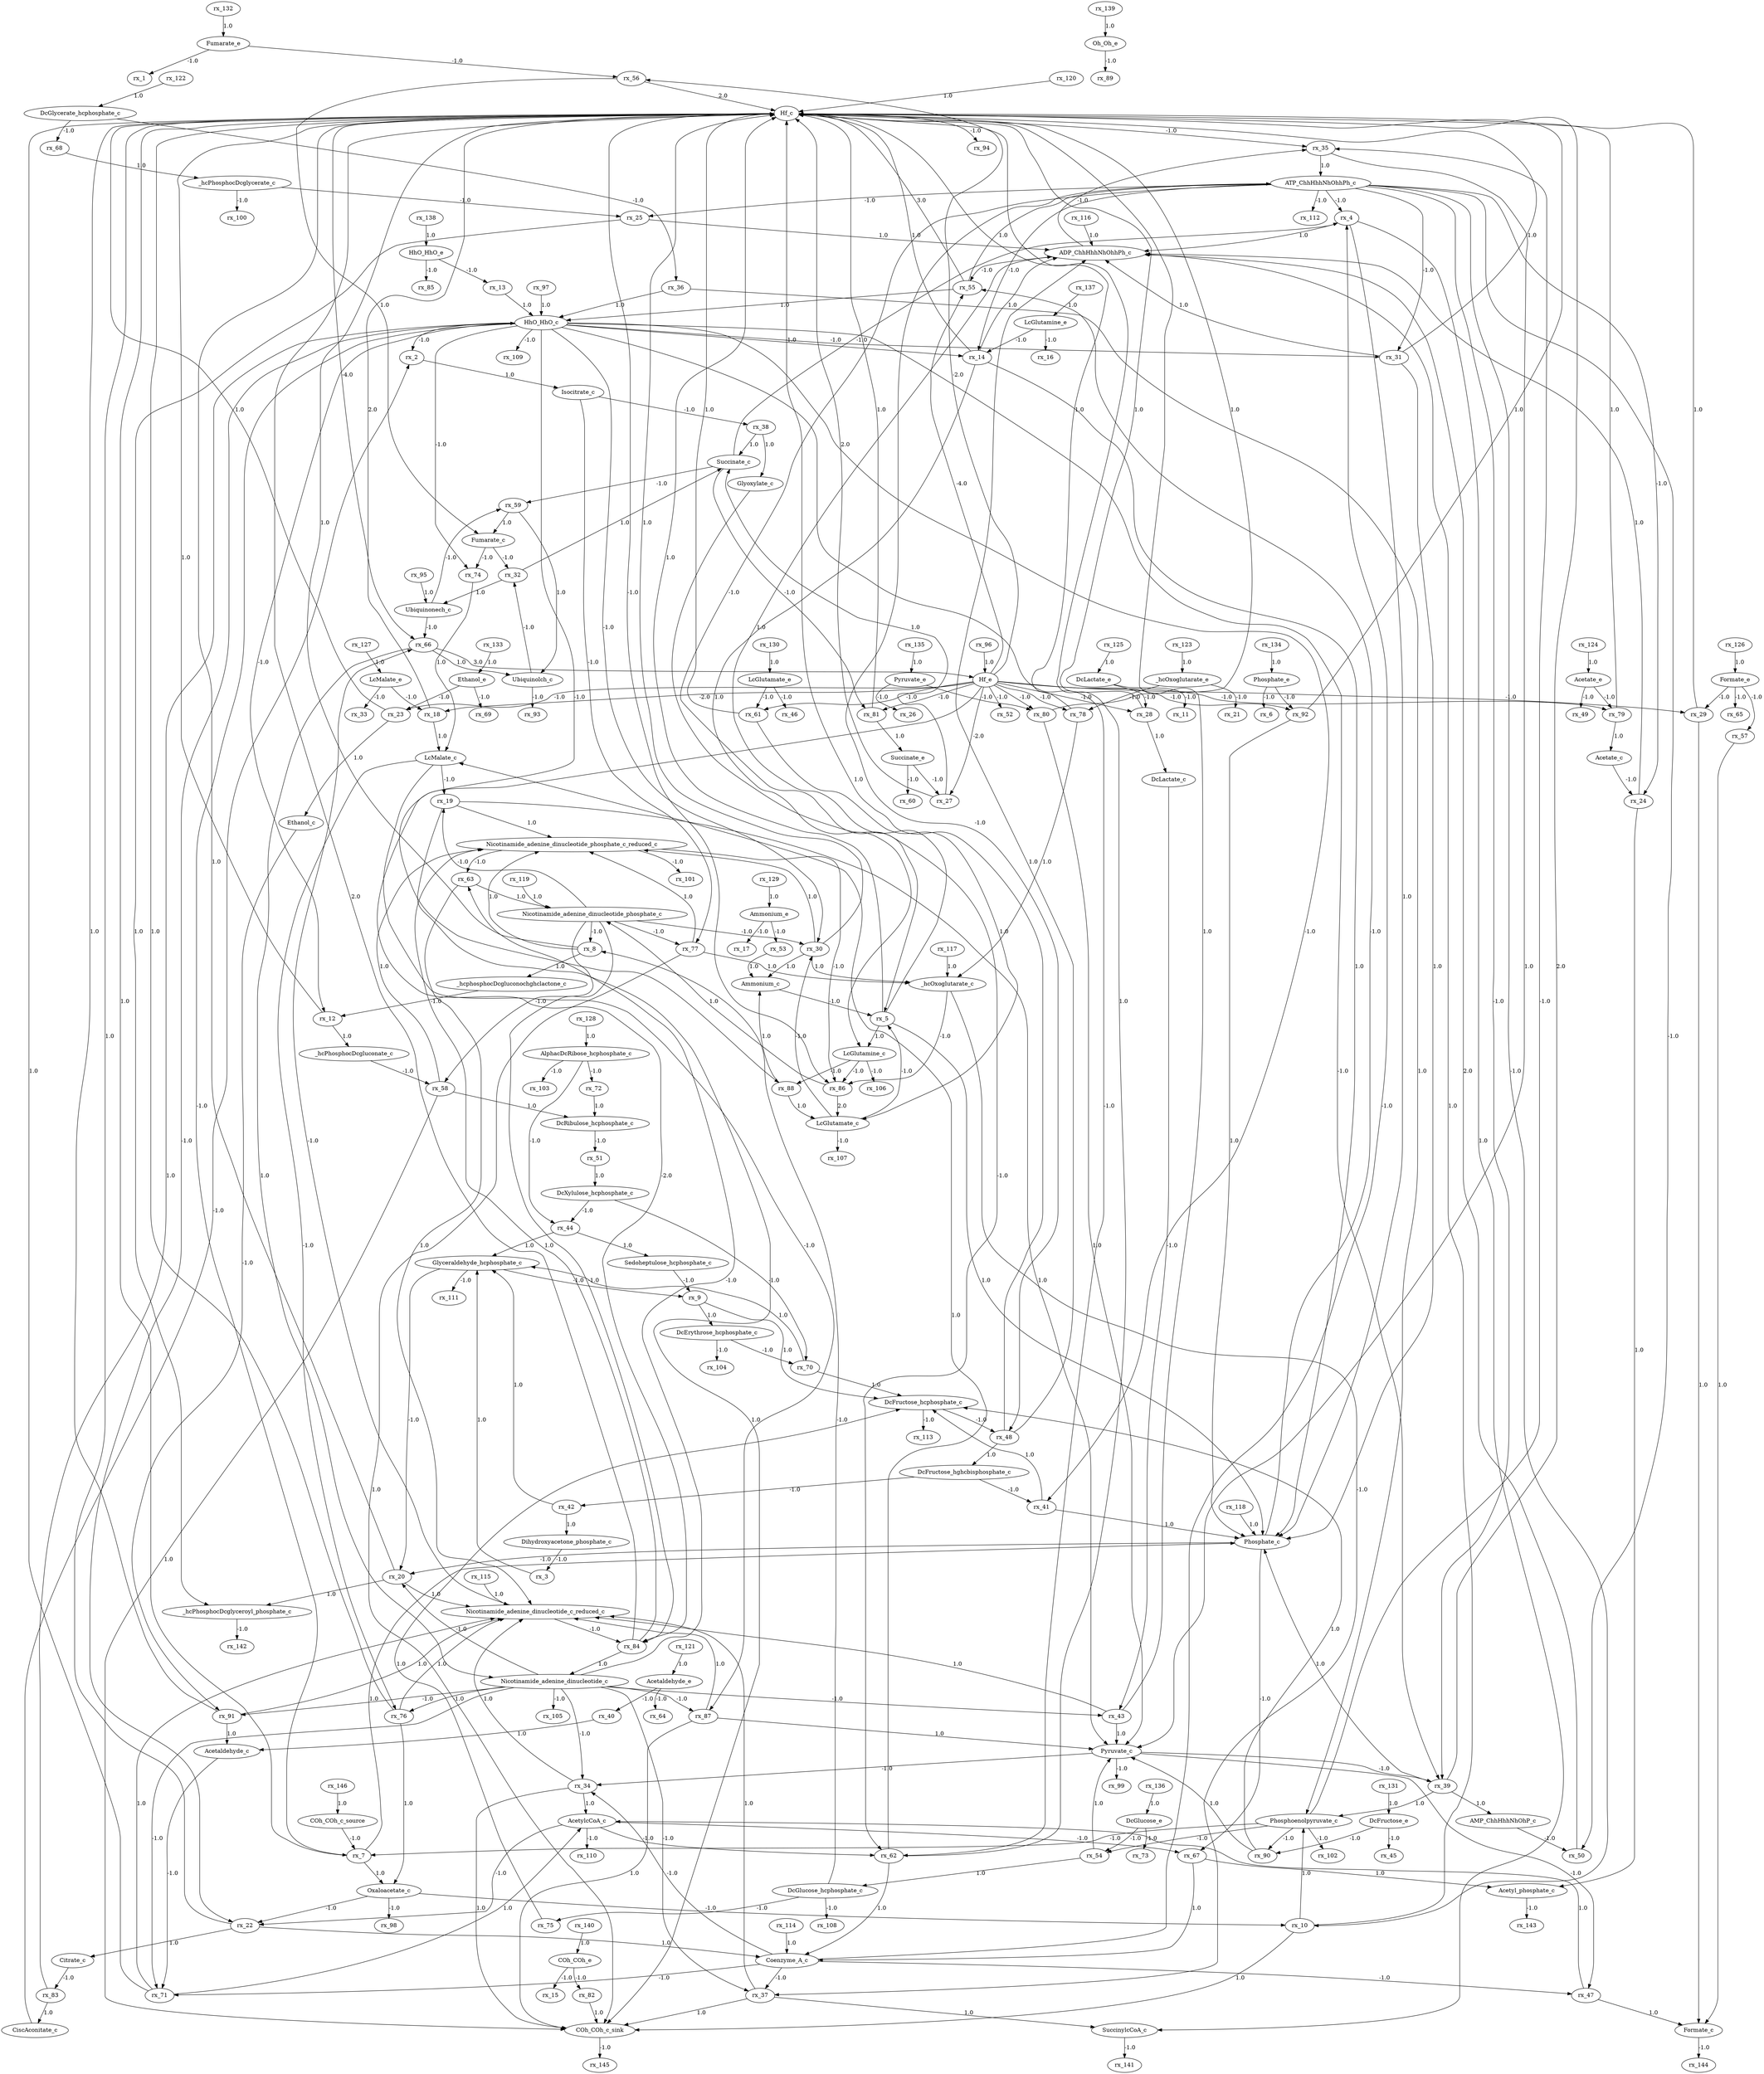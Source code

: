 digraph figure {
Fumarate_e -> rx_1 [ label = "-1.0" ];
CiscAconitate_c -> rx_2 [ label = "-1.0" ];
HhO_HhO_c -> rx_2 [ label = "-1.0" ];
rx_2 -> Isocitrate_c [ label = "1.0" ];
Dihydroxyacetone_phosphate_c -> rx_3 [ label = "-1.0" ];
rx_3 -> Glyceraldehyde_hcphosphate_c [ label = "1.0" ];
Coenzyme_A_c -> rx_4 [ label = "-1.0" ];
Succinate_c -> rx_4 [ label = "-1.0" ];
ATP_ChhHhhNhOhhPh_c -> rx_4 [ label = "-1.0" ];
rx_4 -> SuccinylcCoA_c [ label = "1.0" ];
rx_4 -> ADP_ChhHhhNhOhhPh_c [ label = "1.0" ];
rx_4 -> Phosphate_c [ label = "1.0" ];
LcGlutamate_c -> rx_5 [ label = "-1.0" ];
Ammonium_c -> rx_5 [ label = "-1.0" ];
ATP_ChhHhhNhOhhPh_c -> rx_5 [ label = "-1.0" ];
rx_5 -> ADP_ChhHhhNhOhhPh_c [ label = "1.0" ];
rx_5 -> Phosphate_c [ label = "1.0" ];
rx_5 -> LcGlutamine_c [ label = "1.0" ];
rx_5 -> Hf_c [ label = "1.0" ];
Phosphate_e -> rx_6 [ label = "-1.0" ];
Phosphoenolpyruvate_c -> rx_7 [ label = "-1.0" ];
HhO_HhO_c -> rx_7 [ label = "-1.0" ];
COh_COh_c_source -> rx_7 [ label = "-1.0" ];
rx_7 -> Oxaloacetate_c [ label = "1.0" ];
rx_7 -> Phosphate_c [ label = "1.0" ];
rx_7 -> Hf_c [ label = "1.0" ];
Nicotinamide_adenine_dinucleotide_phosphate_c -> rx_8 [ label = "-1.0" ];
DcGlucose_hcphosphate_c -> rx_8 [ label = "-1.0" ];
rx_8 -> Nicotinamide_adenine_dinucleotide_phosphate_c_reduced_c [ label = "1.0" ];
rx_8 -> _hcphosphocDcgluconochghclactone_c [ label = "1.0" ];
rx_8 -> Hf_c [ label = "1.0" ];
Sedoheptulose_hcphosphate_c -> rx_9 [ label = "-1.0" ];
Glyceraldehyde_hcphosphate_c -> rx_9 [ label = "-1.0" ];
rx_9 -> DcErythrose_hcphosphate_c [ label = "1.0" ];
rx_9 -> DcFructose_hcphosphate_c [ label = "1.0" ];
Oxaloacetate_c -> rx_10 [ label = "-1.0" ];
ATP_ChhHhhNhOhhPh_c -> rx_10 [ label = "-1.0" ];
rx_10 -> ADP_ChhHhhNhOhhPh_c [ label = "1.0" ];
rx_10 -> Phosphoenolpyruvate_c [ label = "1.0" ];
rx_10 -> COh_COh_c_sink [ label = "1.0" ];
DcLactate_e -> rx_11 [ label = "-1.0" ];
_hcphosphocDcgluconochghclactone_c -> rx_12 [ label = "-1.0" ];
HhO_HhO_c -> rx_12 [ label = "-1.0" ];
rx_12 -> _hcPhosphocDcgluconate_c [ label = "1.0" ];
rx_12 -> Hf_c [ label = "1.0" ];
HhO_HhO_e -> rx_13 [ label = "-1.0" ];
rx_13 -> HhO_HhO_c [ label = "1.0" ];
HhO_HhO_c -> rx_14 [ label = "-1.0" ];
LcGlutamine_e -> rx_14 [ label = "-1.0" ];
ATP_ChhHhhNhOhhPh_c -> rx_14 [ label = "-1.0" ];
rx_14 -> ADP_ChhHhhNhOhhPh_c [ label = "1.0" ];
rx_14 -> Phosphate_c [ label = "1.0" ];
rx_14 -> LcGlutamine_c [ label = "1.0" ];
rx_14 -> Hf_c [ label = "1.0" ];
COh_COh_e -> rx_15 [ label = "-1.0" ];
LcGlutamine_e -> rx_16 [ label = "-1.0" ];
Ammonium_e -> rx_17 [ label = "-1.0" ];
LcMalate_e -> rx_18 [ label = "-1.0" ];
Hf_e -> rx_18 [ label = "-2.0" ];
rx_18 -> LcMalate_c [ label = "1.0" ];
rx_18 -> Hf_c [ label = "2.0" ];
LcMalate_c -> rx_19 [ label = "-1.0" ];
Nicotinamide_adenine_dinucleotide_phosphate_c -> rx_19 [ label = "-1.0" ];
rx_19 -> Pyruvate_c [ label = "1.0" ];
rx_19 -> Nicotinamide_adenine_dinucleotide_phosphate_c_reduced_c [ label = "1.0" ];
rx_19 -> COh_COh_c_sink [ label = "1.0" ];
Phosphate_c -> rx_20 [ label = "-1.0" ];
Nicotinamide_adenine_dinucleotide_c -> rx_20 [ label = "-1.0" ];
Glyceraldehyde_hcphosphate_c -> rx_20 [ label = "-1.0" ];
rx_20 -> Nicotinamide_adenine_dinucleotide_c_reduced_c [ label = "1.0" ];
rx_20 -> _hcPhosphocDcglyceroyl_phosphate_c [ label = "1.0" ];
rx_20 -> Hf_c [ label = "1.0" ];
_hcOxoglutarate_e -> rx_21 [ label = "-1.0" ];
Oxaloacetate_c -> rx_22 [ label = "-1.0" ];
HhO_HhO_c -> rx_22 [ label = "-1.0" ];
AcetylcCoA_c -> rx_22 [ label = "-1.0" ];
rx_22 -> Coenzyme_A_c [ label = "1.0" ];
rx_22 -> Hf_c [ label = "1.0" ];
rx_22 -> Citrate_c [ label = "1.0" ];
Ethanol_e -> rx_23 [ label = "-1.0" ];
Hf_e -> rx_23 [ label = "-1.0" ];
rx_23 -> Ethanol_c [ label = "1.0" ];
rx_23 -> Hf_c [ label = "1.0" ];
Acetate_c -> rx_24 [ label = "-1.0" ];
ATP_ChhHhhNhOhhPh_c -> rx_24 [ label = "-1.0" ];
rx_24 -> ADP_ChhHhhNhOhhPh_c [ label = "1.0" ];
rx_24 -> Acetyl_phosphate_c [ label = "1.0" ];
_hcPhosphocDcglycerate_c -> rx_25 [ label = "-1.0" ];
ATP_ChhHhhNhOhhPh_c -> rx_25 [ label = "-1.0" ];
rx_25 -> ADP_ChhHhhNhOhhPh_c [ label = "1.0" ];
rx_25 -> _hcPhosphocDcglyceroyl_phosphate_c [ label = "1.0" ];
Pyruvate_e -> rx_26 [ label = "-1.0" ];
Hf_e -> rx_27 [ label = "-2.0" ];
Succinate_e -> rx_27 [ label = "-1.0" ];
rx_27 -> Succinate_c [ label = "1.0" ];
rx_27 -> Hf_c [ label = "2.0" ];
DcLactate_e -> rx_28 [ label = "-1.0" ];
Hf_e -> rx_28 [ label = "-1.0" ];
rx_28 -> Hf_c [ label = "1.0" ];
rx_28 -> DcLactate_c [ label = "1.0" ];
Formate_e -> rx_29 [ label = "-1.0" ];
Hf_e -> rx_29 [ label = "-1.0" ];
rx_29 -> Hf_c [ label = "1.0" ];
rx_29 -> Formate_c [ label = "1.0" ];
LcGlutamate_c -> rx_30 [ label = "-1.0" ];
Nicotinamide_adenine_dinucleotide_phosphate_c -> rx_30 [ label = "-1.0" ];
HhO_HhO_c -> rx_30 [ label = "-1.0" ];
rx_30 -> Nicotinamide_adenine_dinucleotide_phosphate_c_reduced_c [ label = "1.0" ];
rx_30 -> _hcOxoglutarate_c [ label = "1.0" ];
rx_30 -> Ammonium_c [ label = "1.0" ];
rx_30 -> Hf_c [ label = "1.0" ];
HhO_HhO_c -> rx_31 [ label = "-1.0" ];
ATP_ChhHhhNhOhhPh_c -> rx_31 [ label = "-1.0" ];
rx_31 -> ADP_ChhHhhNhOhhPh_c [ label = "1.0" ];
rx_31 -> Phosphate_c [ label = "1.0" ];
rx_31 -> Hf_c [ label = "1.0" ];
Fumarate_c -> rx_32 [ label = "-1.0" ];
Ubiquinolch_c -> rx_32 [ label = "-1.0" ];
rx_32 -> Ubiquinonech_c [ label = "1.0" ];
rx_32 -> Succinate_c [ label = "1.0" ];
LcMalate_e -> rx_33 [ label = "-1.0" ];
Coenzyme_A_c -> rx_34 [ label = "-1.0" ];
Pyruvate_c -> rx_34 [ label = "-1.0" ];
Nicotinamide_adenine_dinucleotide_c -> rx_34 [ label = "-1.0" ];
rx_34 -> Nicotinamide_adenine_dinucleotide_c_reduced_c [ label = "1.0" ];
rx_34 -> AcetylcCoA_c [ label = "1.0" ];
rx_34 -> COh_COh_c_sink [ label = "1.0" ];
ADP_ChhHhhNhOhhPh_c -> rx_35 [ label = "-1.0" ];
Phosphoenolpyruvate_c -> rx_35 [ label = "-1.0" ];
Hf_c -> rx_35 [ label = "-1.0" ];
rx_35 -> Pyruvate_c [ label = "1.0" ];
rx_35 -> ATP_ChhHhhNhOhhPh_c [ label = "1.0" ];
DcGlycerate_hcphosphate_c -> rx_36 [ label = "-1.0" ];
rx_36 -> Phosphoenolpyruvate_c [ label = "1.0" ];
rx_36 -> HhO_HhO_c [ label = "1.0" ];
Coenzyme_A_c -> rx_37 [ label = "-1.0" ];
_hcOxoglutarate_c -> rx_37 [ label = "-1.0" ];
Nicotinamide_adenine_dinucleotide_c -> rx_37 [ label = "-1.0" ];
rx_37 -> SuccinylcCoA_c [ label = "1.0" ];
rx_37 -> Nicotinamide_adenine_dinucleotide_c_reduced_c [ label = "1.0" ];
rx_37 -> COh_COh_c_sink [ label = "1.0" ];
Isocitrate_c -> rx_38 [ label = "-1.0" ];
rx_38 -> Glyoxylate_c [ label = "1.0" ];
rx_38 -> Succinate_c [ label = "1.0" ];
Pyruvate_c -> rx_39 [ label = "-1.0" ];
HhO_HhO_c -> rx_39 [ label = "-1.0" ];
ATP_ChhHhhNhOhhPh_c -> rx_39 [ label = "-1.0" ];
rx_39 -> Phosphoenolpyruvate_c [ label = "1.0" ];
rx_39 -> Phosphate_c [ label = "1.0" ];
rx_39 -> Hf_c [ label = "2.0" ];
rx_39 -> AMP_ChhHhhNhOhP_c [ label = "1.0" ];
Acetaldehyde_e -> rx_40 [ label = "-1.0" ];
rx_40 -> Acetaldehyde_c [ label = "1.0" ];
HhO_HhO_c -> rx_41 [ label = "-1.0" ];
DcFructose_hghcbisphosphate_c -> rx_41 [ label = "-1.0" ];
rx_41 -> Phosphate_c [ label = "1.0" ];
rx_41 -> DcFructose_hcphosphate_c [ label = "1.0" ];
DcFructose_hghcbisphosphate_c -> rx_42 [ label = "-1.0" ];
rx_42 -> Dihydroxyacetone_phosphate_c [ label = "1.0" ];
rx_42 -> Glyceraldehyde_hcphosphate_c [ label = "1.0" ];
Nicotinamide_adenine_dinucleotide_c -> rx_43 [ label = "-1.0" ];
DcLactate_c -> rx_43 [ label = "-1.0" ];
rx_43 -> Nicotinamide_adenine_dinucleotide_c_reduced_c [ label = "1.0" ];
rx_43 -> Pyruvate_c [ label = "1.0" ];
rx_43 -> Hf_c [ label = "1.0" ];
AlphacDcRibose_hcphosphate_c -> rx_44 [ label = "-1.0" ];
DcXylulose_hcphosphate_c -> rx_44 [ label = "-1.0" ];
rx_44 -> Sedoheptulose_hcphosphate_c [ label = "1.0" ];
rx_44 -> Glyceraldehyde_hcphosphate_c [ label = "1.0" ];
DcFructose_e -> rx_45 [ label = "-1.0" ];
LcGlutamate_e -> rx_46 [ label = "-1.0" ];
Coenzyme_A_c -> rx_47 [ label = "-1.0" ];
Pyruvate_c -> rx_47 [ label = "-1.0" ];
rx_47 -> AcetylcCoA_c [ label = "1.0" ];
rx_47 -> Formate_c [ label = "1.0" ];
ATP_ChhHhhNhOhhPh_c -> rx_48 [ label = "-1.0" ];
DcFructose_hcphosphate_c -> rx_48 [ label = "-1.0" ];
rx_48 -> ADP_ChhHhhNhOhhPh_c [ label = "1.0" ];
rx_48 -> Hf_c [ label = "1.0" ];
rx_48 -> DcFructose_hghcbisphosphate_c [ label = "1.0" ];
Acetate_e -> rx_49 [ label = "-1.0" ];
AMP_ChhHhhNhOhP_c -> rx_50 [ label = "-1.0" ];
ATP_ChhHhhNhOhhPh_c -> rx_50 [ label = "-1.0" ];
rx_50 -> ADP_ChhHhhNhOhhPh_c [ label = "2.0" ];
DcRibulose_hcphosphate_c -> rx_51 [ label = "-1.0" ];
rx_51 -> DcXylulose_hcphosphate_c [ label = "1.0" ];
Hf_e -> rx_52 [ label = "-1.0" ];
Ammonium_e -> rx_53 [ label = "-1.0" ];
rx_53 -> Ammonium_c [ label = "1.0" ];
Phosphoenolpyruvate_c -> rx_54 [ label = "-1.0" ];
DcGlucose_e -> rx_54 [ label = "-1.0" ];
rx_54 -> Pyruvate_c [ label = "1.0" ];
rx_54 -> DcGlucose_hcphosphate_c [ label = "1.0" ];
ADP_ChhHhhNhOhhPh_c -> rx_55 [ label = "-1.0" ];
Phosphate_c -> rx_55 [ label = "-1.0" ];
Hf_e -> rx_55 [ label = "-4.0" ];
rx_55 -> HhO_HhO_c [ label = "1.0" ];
rx_55 -> Hf_c [ label = "3.0" ];
rx_55 -> ATP_ChhHhhNhOhhPh_c [ label = "1.0" ];
Fumarate_e -> rx_56 [ label = "-1.0" ];
Hf_e -> rx_56 [ label = "-2.0" ];
rx_56 -> Fumarate_c [ label = "1.0" ];
rx_56 -> Hf_c [ label = "2.0" ];
Formate_e -> rx_57 [ label = "-1.0" ];
rx_57 -> Formate_c [ label = "1.0" ];
Nicotinamide_adenine_dinucleotide_phosphate_c -> rx_58 [ label = "-1.0" ];
_hcPhosphocDcgluconate_c -> rx_58 [ label = "-1.0" ];
rx_58 -> Nicotinamide_adenine_dinucleotide_phosphate_c_reduced_c [ label = "1.0" ];
rx_58 -> DcRibulose_hcphosphate_c [ label = "1.0" ];
rx_58 -> COh_COh_c_sink [ label = "1.0" ];
Ubiquinonech_c -> rx_59 [ label = "-1.0" ];
Succinate_c -> rx_59 [ label = "-1.0" ];
rx_59 -> Fumarate_c [ label = "1.0" ];
rx_59 -> Ubiquinolch_c [ label = "1.0" ];
Succinate_e -> rx_60 [ label = "-1.0" ];
LcGlutamate_e -> rx_61 [ label = "-1.0" ];
Hf_e -> rx_61 [ label = "-1.0" ];
rx_61 -> LcGlutamate_c [ label = "1.0" ];
rx_61 -> Hf_c [ label = "1.0" ];
Glyoxylate_c -> rx_62 [ label = "-1.0" ];
HhO_HhO_c -> rx_62 [ label = "-1.0" ];
AcetylcCoA_c -> rx_62 [ label = "-1.0" ];
rx_62 -> Coenzyme_A_c [ label = "1.0" ];
rx_62 -> LcMalate_c [ label = "1.0" ];
rx_62 -> Hf_c [ label = "1.0" ];
Nicotinamide_adenine_dinucleotide_phosphate_c_reduced_c -> rx_63 [ label = "-1.0" ];
Nicotinamide_adenine_dinucleotide_c -> rx_63 [ label = "-1.0" ];
rx_63 -> Nicotinamide_adenine_dinucleotide_c_reduced_c [ label = "1.0" ];
rx_63 -> Nicotinamide_adenine_dinucleotide_phosphate_c [ label = "1.0" ];
Acetaldehyde_e -> rx_64 [ label = "-1.0" ];
Formate_e -> rx_65 [ label = "-1.0" ];
Nicotinamide_adenine_dinucleotide_c_reduced_c -> rx_66 [ label = "-1.0" ];
Ubiquinonech_c -> rx_66 [ label = "-1.0" ];
Hf_c -> rx_66 [ label = "-4.0" ];
rx_66 -> Nicotinamide_adenine_dinucleotide_c [ label = "1.0" ];
rx_66 -> Ubiquinolch_c [ label = "1.0" ];
rx_66 -> Hf_e [ label = "3.0" ];
Phosphate_c -> rx_67 [ label = "-1.0" ];
AcetylcCoA_c -> rx_67 [ label = "-1.0" ];
rx_67 -> Coenzyme_A_c [ label = "1.0" ];
rx_67 -> Acetyl_phosphate_c [ label = "1.0" ];
DcGlycerate_hcphosphate_c -> rx_68 [ label = "-1.0" ];
rx_68 -> _hcPhosphocDcglycerate_c [ label = "1.0" ];
Ethanol_e -> rx_69 [ label = "-1.0" ];
DcErythrose_hcphosphate_c -> rx_70 [ label = "-1.0" ];
DcXylulose_hcphosphate_c -> rx_70 [ label = "-1.0" ];
rx_70 -> Glyceraldehyde_hcphosphate_c [ label = "1.0" ];
rx_70 -> DcFructose_hcphosphate_c [ label = "1.0" ];
Coenzyme_A_c -> rx_71 [ label = "-1.0" ];
Nicotinamide_adenine_dinucleotide_c -> rx_71 [ label = "-1.0" ];
Acetaldehyde_c -> rx_71 [ label = "-1.0" ];
rx_71 -> Nicotinamide_adenine_dinucleotide_c_reduced_c [ label = "1.0" ];
rx_71 -> AcetylcCoA_c [ label = "1.0" ];
rx_71 -> Hf_c [ label = "1.0" ];
AlphacDcRibose_hcphosphate_c -> rx_72 [ label = "-1.0" ];
rx_72 -> DcRibulose_hcphosphate_c [ label = "1.0" ];
DcGlucose_e -> rx_73 [ label = "-1.0" ];
Fumarate_c -> rx_74 [ label = "-1.0" ];
HhO_HhO_c -> rx_74 [ label = "-1.0" ];
rx_74 -> LcMalate_c [ label = "1.0" ];
DcGlucose_hcphosphate_c -> rx_75 [ label = "-1.0" ];
rx_75 -> DcFructose_hcphosphate_c [ label = "1.0" ];
Nicotinamide_adenine_dinucleotide_c -> rx_76 [ label = "-1.0" ];
LcMalate_c -> rx_76 [ label = "-1.0" ];
rx_76 -> Oxaloacetate_c [ label = "1.0" ];
rx_76 -> Nicotinamide_adenine_dinucleotide_c_reduced_c [ label = "1.0" ];
rx_76 -> Hf_c [ label = "1.0" ];
Nicotinamide_adenine_dinucleotide_phosphate_c -> rx_77 [ label = "-1.0" ];
Isocitrate_c -> rx_77 [ label = "-1.0" ];
rx_77 -> Nicotinamide_adenine_dinucleotide_phosphate_c_reduced_c [ label = "1.0" ];
rx_77 -> _hcOxoglutarate_c [ label = "1.0" ];
rx_77 -> COh_COh_c_sink [ label = "1.0" ];
_hcOxoglutarate_e -> rx_78 [ label = "-1.0" ];
Hf_e -> rx_78 [ label = "-1.0" ];
rx_78 -> _hcOxoglutarate_c [ label = "1.0" ];
rx_78 -> Hf_c [ label = "1.0" ];
Acetate_e -> rx_79 [ label = "-1.0" ];
Hf_e -> rx_79 [ label = "-1.0" ];
rx_79 -> Acetate_c [ label = "1.0" ];
rx_79 -> Hf_c [ label = "1.0" ];
Hf_e -> rx_80 [ label = "-1.0" ];
Pyruvate_e -> rx_80 [ label = "-1.0" ];
rx_80 -> Pyruvate_c [ label = "1.0" ];
rx_80 -> Hf_c [ label = "1.0" ];
Succinate_c -> rx_81 [ label = "-1.0" ];
Hf_e -> rx_81 [ label = "-1.0" ];
rx_81 -> Hf_c [ label = "1.0" ];
rx_81 -> Succinate_e [ label = "1.0" ];
COh_COh_e -> rx_82 [ label = "-1.0" ];
rx_82 -> COh_COh_c_sink [ label = "1.0" ];
Citrate_c -> rx_83 [ label = "-1.0" ];
rx_83 -> CiscAconitate_c [ label = "1.0" ];
rx_83 -> HhO_HhO_c [ label = "1.0" ];
Nicotinamide_adenine_dinucleotide_c_reduced_c -> rx_84 [ label = "-1.0" ];
Nicotinamide_adenine_dinucleotide_phosphate_c -> rx_84 [ label = "-1.0" ];
Hf_e -> rx_84 [ label = "-2.0" ];
rx_84 -> Nicotinamide_adenine_dinucleotide_phosphate_c_reduced_c [ label = "1.0" ];
rx_84 -> Nicotinamide_adenine_dinucleotide_c [ label = "1.0" ];
rx_84 -> Hf_c [ label = "2.0" ];
HhO_HhO_e -> rx_85 [ label = "-1.0" ];
Nicotinamide_adenine_dinucleotide_phosphate_c_reduced_c -> rx_86 [ label = "-1.0" ];
_hcOxoglutarate_c -> rx_86 [ label = "-1.0" ];
LcGlutamine_c -> rx_86 [ label = "-1.0" ];
Hf_c -> rx_86 [ label = "-1.0" ];
rx_86 -> LcGlutamate_c [ label = "2.0" ];
rx_86 -> Nicotinamide_adenine_dinucleotide_phosphate_c [ label = "1.0" ];
Nicotinamide_adenine_dinucleotide_c -> rx_87 [ label = "-1.0" ];
LcMalate_c -> rx_87 [ label = "-1.0" ];
rx_87 -> Nicotinamide_adenine_dinucleotide_c_reduced_c [ label = "1.0" ];
rx_87 -> Pyruvate_c [ label = "1.0" ];
rx_87 -> COh_COh_c_sink [ label = "1.0" ];
LcGlutamine_c -> rx_88 [ label = "-1.0" ];
HhO_HhO_c -> rx_88 [ label = "-1.0" ];
rx_88 -> LcGlutamate_c [ label = "1.0" ];
rx_88 -> Ammonium_c [ label = "1.0" ];
Oh_Oh_e -> rx_89 [ label = "-1.0" ];
Phosphoenolpyruvate_c -> rx_90 [ label = "-1.0" ];
DcFructose_e -> rx_90 [ label = "-1.0" ];
rx_90 -> Pyruvate_c [ label = "1.0" ];
rx_90 -> DcFructose_hcphosphate_c [ label = "1.0" ];
Ethanol_c -> rx_91 [ label = "-1.0" ];
Nicotinamide_adenine_dinucleotide_c -> rx_91 [ label = "-1.0" ];
rx_91 -> Nicotinamide_adenine_dinucleotide_c_reduced_c [ label = "1.0" ];
rx_91 -> Hf_c [ label = "1.0" ];
rx_91 -> Acetaldehyde_c [ label = "1.0" ];
Hf_e -> rx_92 [ label = "-1.0" ];
Phosphate_e -> rx_92 [ label = "-1.0" ];
rx_92 -> Phosphate_c [ label = "1.0" ];
rx_92 -> Hf_c [ label = "1.0" ];
Ubiquinolch_c -> rx_93 [ label = "-1.0" ];
Hf_c -> rx_94 [ label = "-1.0" ];
rx_95 -> Ubiquinonech_c [ label = "1.0" ];
rx_96 -> Hf_e [ label = "1.0" ];
rx_97 -> HhO_HhO_c [ label = "1.0" ];
Oxaloacetate_c -> rx_98 [ label = "-1.0" ];
Pyruvate_c -> rx_99 [ label = "-1.0" ];
_hcPhosphocDcglycerate_c -> rx_100 [ label = "-1.0" ];
Nicotinamide_adenine_dinucleotide_phosphate_c_reduced_c -> rx_101 [ label = "-1.0" ];
Phosphoenolpyruvate_c -> rx_102 [ label = "-1.0" ];
AlphacDcRibose_hcphosphate_c -> rx_103 [ label = "-1.0" ];
DcErythrose_hcphosphate_c -> rx_104 [ label = "-1.0" ];
Nicotinamide_adenine_dinucleotide_c -> rx_105 [ label = "-1.0" ];
LcGlutamine_c -> rx_106 [ label = "-1.0" ];
LcGlutamate_c -> rx_107 [ label = "-1.0" ];
DcGlucose_hcphosphate_c -> rx_108 [ label = "-1.0" ];
HhO_HhO_c -> rx_109 [ label = "-1.0" ];
AcetylcCoA_c -> rx_110 [ label = "-1.0" ];
Glyceraldehyde_hcphosphate_c -> rx_111 [ label = "-1.0" ];
ATP_ChhHhhNhOhhPh_c -> rx_112 [ label = "-1.0" ];
DcFructose_hcphosphate_c -> rx_113 [ label = "-1.0" ];
rx_114 -> Coenzyme_A_c [ label = "1.0" ];
rx_115 -> Nicotinamide_adenine_dinucleotide_c_reduced_c [ label = "1.0" ];
rx_116 -> ADP_ChhHhhNhOhhPh_c [ label = "1.0" ];
rx_117 -> _hcOxoglutarate_c [ label = "1.0" ];
rx_118 -> Phosphate_c [ label = "1.0" ];
rx_119 -> Nicotinamide_adenine_dinucleotide_phosphate_c [ label = "1.0" ];
rx_120 -> Hf_c [ label = "1.0" ];
rx_121 -> Acetaldehyde_e [ label = "1.0" ];
rx_122 -> DcGlycerate_hcphosphate_c [ label = "1.0" ];
rx_123 -> _hcOxoglutarate_e [ label = "1.0" ];
rx_124 -> Acetate_e [ label = "1.0" ];
rx_125 -> DcLactate_e [ label = "1.0" ];
rx_126 -> Formate_e [ label = "1.0" ];
rx_127 -> LcMalate_e [ label = "1.0" ];
rx_128 -> AlphacDcRibose_hcphosphate_c [ label = "1.0" ];
rx_129 -> Ammonium_e [ label = "1.0" ];
rx_130 -> LcGlutamate_e [ label = "1.0" ];
rx_131 -> DcFructose_e [ label = "1.0" ];
rx_132 -> Fumarate_e [ label = "1.0" ];
rx_133 -> Ethanol_e [ label = "1.0" ];
rx_134 -> Phosphate_e [ label = "1.0" ];
rx_135 -> Pyruvate_e [ label = "1.0" ];
rx_136 -> DcGlucose_e [ label = "1.0" ];
rx_137 -> LcGlutamine_e [ label = "1.0" ];
rx_138 -> HhO_HhO_e [ label = "1.0" ];
rx_139 -> Oh_Oh_e [ label = "1.0" ];
rx_140 -> COh_COh_e [ label = "1.0" ];
SuccinylcCoA_c -> rx_141 [ label = "-1.0" ];
_hcPhosphocDcglyceroyl_phosphate_c -> rx_142 [ label = "-1.0" ];
Acetyl_phosphate_c -> rx_143 [ label = "-1.0" ];
Formate_c -> rx_144 [ label = "-1.0" ];
COh_COh_c_sink -> rx_145 [ label = "-1.0" ];
rx_146 -> COh_COh_c_source [ label = "1.0" ];
Fumarate_e [label="Fumarate_e"];
CiscAconitate_c [label="CiscAconitate_c"];
HhO_HhO_c [label="HhO_HhO_c"];
Isocitrate_c [label="Isocitrate_c"];
Dihydroxyacetone_phosphate_c [label="Dihydroxyacetone_phosphate_c"];
Glyceraldehyde_hcphosphate_c [label="Glyceraldehyde_hcphosphate_c"];
Coenzyme_A_c [label="Coenzyme_A_c"];
Succinate_c [label="Succinate_c"];
ATP_ChhHhhNhOhhPh_c [label="ATP_ChhHhhNhOhhPh_c"];
SuccinylcCoA_c [label="SuccinylcCoA_c"];
ADP_ChhHhhNhOhhPh_c [label="ADP_ChhHhhNhOhhPh_c"];
Phosphate_c [label="Phosphate_c"];
LcGlutamate_c [label="LcGlutamate_c"];
Ammonium_c [label="Ammonium_c"];
LcGlutamine_c [label="LcGlutamine_c"];
Hf_c [label="Hf_c"];
Phosphate_e [label="Phosphate_e"];
Phosphoenolpyruvate_c [label="Phosphoenolpyruvate_c"];
COh_COh_c_source [label="COh_COh_c_source"];
Oxaloacetate_c [label="Oxaloacetate_c"];
Nicotinamide_adenine_dinucleotide_phosphate_c [label="Nicotinamide_adenine_dinucleotide_phosphate_c"];
DcGlucose_hcphosphate_c [label="DcGlucose_hcphosphate_c"];
Nicotinamide_adenine_dinucleotide_phosphate_c_reduced_c [label="Nicotinamide_adenine_dinucleotide_phosphate_c_reduced_c"];
_hcphosphocDcgluconochghclactone_c [label="_hcphosphocDcgluconochghclactone_c"];
Sedoheptulose_hcphosphate_c [label="Sedoheptulose_hcphosphate_c"];
DcErythrose_hcphosphate_c [label="DcErythrose_hcphosphate_c"];
DcFructose_hcphosphate_c [label="DcFructose_hcphosphate_c"];
COh_COh_c_sink [label="COh_COh_c_sink"];
DcLactate_e [label="DcLactate_e"];
_hcPhosphocDcgluconate_c [label="_hcPhosphocDcgluconate_c"];
HhO_HhO_e [label="HhO_HhO_e"];
LcGlutamine_e [label="LcGlutamine_e"];
COh_COh_e [label="COh_COh_e"];
Ammonium_e [label="Ammonium_e"];
LcMalate_e [label="LcMalate_e"];
Hf_e [label="Hf_e"];
LcMalate_c [label="LcMalate_c"];
Pyruvate_c [label="Pyruvate_c"];
Nicotinamide_adenine_dinucleotide_c [label="Nicotinamide_adenine_dinucleotide_c"];
Nicotinamide_adenine_dinucleotide_c_reduced_c [label="Nicotinamide_adenine_dinucleotide_c_reduced_c"];
_hcPhosphocDcglyceroyl_phosphate_c [label="_hcPhosphocDcglyceroyl_phosphate_c"];
_hcOxoglutarate_e [label="_hcOxoglutarate_e"];
AcetylcCoA_c [label="AcetylcCoA_c"];
Citrate_c [label="Citrate_c"];
Ethanol_e [label="Ethanol_e"];
Ethanol_c [label="Ethanol_c"];
Acetate_c [label="Acetate_c"];
Acetyl_phosphate_c [label="Acetyl_phosphate_c"];
_hcPhosphocDcglycerate_c [label="_hcPhosphocDcglycerate_c"];
Pyruvate_e [label="Pyruvate_e"];
Succinate_e [label="Succinate_e"];
DcLactate_c [label="DcLactate_c"];
Formate_e [label="Formate_e"];
Formate_c [label="Formate_c"];
_hcOxoglutarate_c [label="_hcOxoglutarate_c"];
Fumarate_c [label="Fumarate_c"];
Ubiquinolch_c [label="Ubiquinolch_c"];
Ubiquinonech_c [label="Ubiquinonech_c"];
DcGlycerate_hcphosphate_c [label="DcGlycerate_hcphosphate_c"];
Glyoxylate_c [label="Glyoxylate_c"];
AMP_ChhHhhNhOhP_c [label="AMP_ChhHhhNhOhP_c"];
Acetaldehyde_e [label="Acetaldehyde_e"];
Acetaldehyde_c [label="Acetaldehyde_c"];
DcFructose_hghcbisphosphate_c [label="DcFructose_hghcbisphosphate_c"];
AlphacDcRibose_hcphosphate_c [label="AlphacDcRibose_hcphosphate_c"];
DcXylulose_hcphosphate_c [label="DcXylulose_hcphosphate_c"];
DcFructose_e [label="DcFructose_e"];
LcGlutamate_e [label="LcGlutamate_e"];
Acetate_e [label="Acetate_e"];
DcRibulose_hcphosphate_c [label="DcRibulose_hcphosphate_c"];
DcGlucose_e [label="DcGlucose_e"];
Oh_Oh_e [label="Oh_Oh_e"];
rx_1 [label="rx_1"];
rx_2 [label="rx_2"];
rx_3 [label="rx_3"];
rx_4 [label="rx_4"];
rx_5 [label="rx_5"];
rx_6 [label="rx_6"];
rx_7 [label="rx_7"];
rx_8 [label="rx_8"];
rx_9 [label="rx_9"];
rx_10 [label="rx_10"];
rx_11 [label="rx_11"];
rx_12 [label="rx_12"];
rx_13 [label="rx_13"];
rx_14 [label="rx_14"];
rx_15 [label="rx_15"];
rx_16 [label="rx_16"];
rx_17 [label="rx_17"];
rx_18 [label="rx_18"];
rx_19 [label="rx_19"];
rx_20 [label="rx_20"];
rx_21 [label="rx_21"];
rx_22 [label="rx_22"];
rx_23 [label="rx_23"];
rx_24 [label="rx_24"];
rx_25 [label="rx_25"];
rx_26 [label="rx_26"];
rx_27 [label="rx_27"];
rx_28 [label="rx_28"];
rx_29 [label="rx_29"];
rx_30 [label="rx_30"];
rx_31 [label="rx_31"];
rx_32 [label="rx_32"];
rx_33 [label="rx_33"];
rx_34 [label="rx_34"];
rx_35 [label="rx_35"];
rx_36 [label="rx_36"];
rx_37 [label="rx_37"];
rx_38 [label="rx_38"];
rx_39 [label="rx_39"];
rx_40 [label="rx_40"];
rx_41 [label="rx_41"];
rx_42 [label="rx_42"];
rx_43 [label="rx_43"];
rx_44 [label="rx_44"];
rx_45 [label="rx_45"];
rx_46 [label="rx_46"];
rx_47 [label="rx_47"];
rx_48 [label="rx_48"];
rx_49 [label="rx_49"];
rx_50 [label="rx_50"];
rx_51 [label="rx_51"];
rx_52 [label="rx_52"];
rx_53 [label="rx_53"];
rx_54 [label="rx_54"];
rx_55 [label="rx_55"];
rx_56 [label="rx_56"];
rx_57 [label="rx_57"];
rx_58 [label="rx_58"];
rx_59 [label="rx_59"];
rx_60 [label="rx_60"];
rx_61 [label="rx_61"];
rx_62 [label="rx_62"];
rx_63 [label="rx_63"];
rx_64 [label="rx_64"];
rx_65 [label="rx_65"];
rx_66 [label="rx_66"];
rx_67 [label="rx_67"];
rx_68 [label="rx_68"];
rx_69 [label="rx_69"];
rx_70 [label="rx_70"];
rx_71 [label="rx_71"];
rx_72 [label="rx_72"];
rx_73 [label="rx_73"];
rx_74 [label="rx_74"];
rx_75 [label="rx_75"];
rx_76 [label="rx_76"];
rx_77 [label="rx_77"];
rx_78 [label="rx_78"];
rx_79 [label="rx_79"];
rx_80 [label="rx_80"];
rx_81 [label="rx_81"];
rx_82 [label="rx_82"];
rx_83 [label="rx_83"];
rx_84 [label="rx_84"];
rx_85 [label="rx_85"];
rx_86 [label="rx_86"];
rx_87 [label="rx_87"];
rx_88 [label="rx_88"];
rx_89 [label="rx_89"];
rx_90 [label="rx_90"];
rx_91 [label="rx_91"];
rx_92 [label="rx_92"];
rx_93 [label="rx_93"];
rx_94 [label="rx_94"];
rx_95 [label="rx_95"];
rx_96 [label="rx_96"];
rx_97 [label="rx_97"];
rx_98 [label="rx_98"];
rx_99 [label="rx_99"];
rx_100 [label="rx_100"];
rx_101 [label="rx_101"];
rx_102 [label="rx_102"];
rx_103 [label="rx_103"];
rx_104 [label="rx_104"];
rx_105 [label="rx_105"];
rx_106 [label="rx_106"];
rx_107 [label="rx_107"];
rx_108 [label="rx_108"];
rx_109 [label="rx_109"];
rx_110 [label="rx_110"];
rx_111 [label="rx_111"];
rx_112 [label="rx_112"];
rx_113 [label="rx_113"];
rx_114 [label="rx_114"];
rx_115 [label="rx_115"];
rx_116 [label="rx_116"];
rx_117 [label="rx_117"];
rx_118 [label="rx_118"];
rx_119 [label="rx_119"];
rx_120 [label="rx_120"];
rx_121 [label="rx_121"];
rx_122 [label="rx_122"];
rx_123 [label="rx_123"];
rx_124 [label="rx_124"];
rx_125 [label="rx_125"];
rx_126 [label="rx_126"];
rx_127 [label="rx_127"];
rx_128 [label="rx_128"];
rx_129 [label="rx_129"];
rx_130 [label="rx_130"];
rx_131 [label="rx_131"];
rx_132 [label="rx_132"];
rx_133 [label="rx_133"];
rx_134 [label="rx_134"];
rx_135 [label="rx_135"];
rx_136 [label="rx_136"];
rx_137 [label="rx_137"];
rx_138 [label="rx_138"];
rx_139 [label="rx_139"];
rx_140 [label="rx_140"];
rx_141 [label="rx_141"];
rx_142 [label="rx_142"];
rx_143 [label="rx_143"];
rx_144 [label="rx_144"];
rx_145 [label="rx_145"];
rx_146 [label="rx_146"];
}
